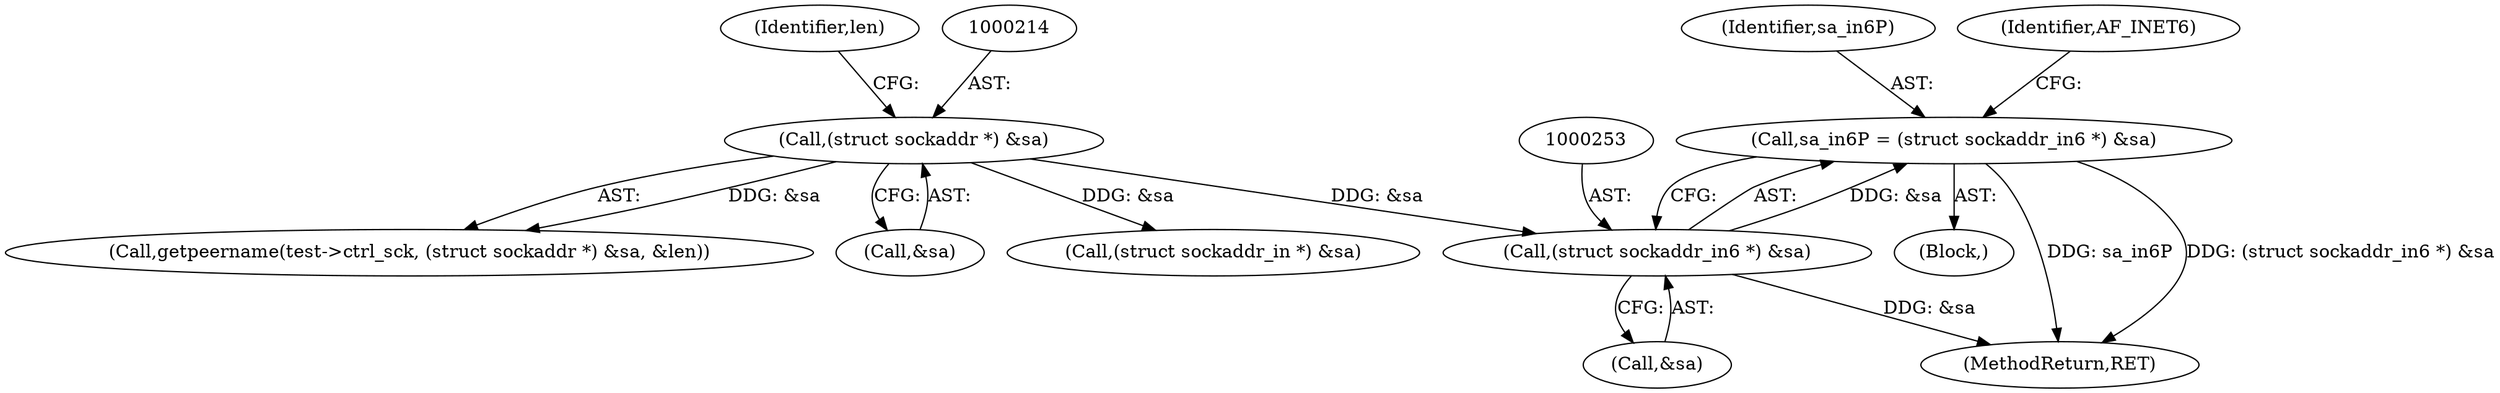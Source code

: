 digraph "0_iperf_91f2fa59e8ed80dfbf400add0164ee0e508e412a_49@pointer" {
"1000250" [label="(Call,sa_in6P = (struct sockaddr_in6 *) &sa)"];
"1000252" [label="(Call,(struct sockaddr_in6 *) &sa)"];
"1000213" [label="(Call,(struct sockaddr *) &sa)"];
"1000251" [label="(Identifier,sa_in6P)"];
"1000213" [label="(Call,(struct sockaddr *) &sa)"];
"1000249" [label="(Block,)"];
"1000209" [label="(Call,getpeername(test->ctrl_sck, (struct sockaddr *) &sa, &len))"];
"1000218" [label="(Identifier,len)"];
"1000215" [label="(Call,&sa)"];
"1000257" [label="(Identifier,AF_INET6)"];
"1000229" [label="(Call,(struct sockaddr_in *) &sa)"];
"1000250" [label="(Call,sa_in6P = (struct sockaddr_in6 *) &sa)"];
"1000254" [label="(Call,&sa)"];
"1000252" [label="(Call,(struct sockaddr_in6 *) &sa)"];
"1000409" [label="(MethodReturn,RET)"];
"1000250" -> "1000249"  [label="AST: "];
"1000250" -> "1000252"  [label="CFG: "];
"1000251" -> "1000250"  [label="AST: "];
"1000252" -> "1000250"  [label="AST: "];
"1000257" -> "1000250"  [label="CFG: "];
"1000250" -> "1000409"  [label="DDG: sa_in6P"];
"1000250" -> "1000409"  [label="DDG: (struct sockaddr_in6 *) &sa"];
"1000252" -> "1000250"  [label="DDG: &sa"];
"1000252" -> "1000254"  [label="CFG: "];
"1000253" -> "1000252"  [label="AST: "];
"1000254" -> "1000252"  [label="AST: "];
"1000252" -> "1000409"  [label="DDG: &sa"];
"1000213" -> "1000252"  [label="DDG: &sa"];
"1000213" -> "1000209"  [label="AST: "];
"1000213" -> "1000215"  [label="CFG: "];
"1000214" -> "1000213"  [label="AST: "];
"1000215" -> "1000213"  [label="AST: "];
"1000218" -> "1000213"  [label="CFG: "];
"1000213" -> "1000209"  [label="DDG: &sa"];
"1000213" -> "1000229"  [label="DDG: &sa"];
}
